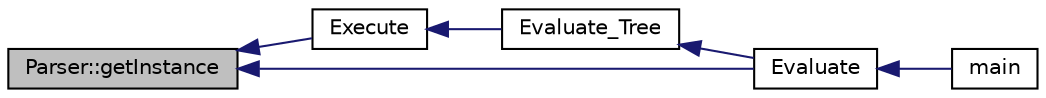digraph "Parser::getInstance"
{
  edge [fontname="Helvetica",fontsize="10",labelfontname="Helvetica",labelfontsize="10"];
  node [fontname="Helvetica",fontsize="10",shape=record];
  rankdir="LR";
  Node1 [label="Parser::getInstance",height=0.2,width=0.4,color="black", fillcolor="grey75", style="filled", fontcolor="black"];
  Node1 -> Node2 [dir="back",color="midnightblue",fontsize="10",style="solid"];
  Node2 [label="Execute",height=0.2,width=0.4,color="black", fillcolor="white", style="filled",URL="$Evaluate_8cpp.html#a79150b4042ae7db5ea8e8aa1b45b60e8",tooltip="Executes a given command, taking redirect descriptors from the top of the stacks. ..."];
  Node2 -> Node3 [dir="back",color="midnightblue",fontsize="10",style="solid"];
  Node3 [label="Evaluate_Tree",height=0.2,width=0.4,color="black", fillcolor="white", style="filled",URL="$Evaluate_8cpp.html#aab83877ec794b9c71e963bac1b0dde76",tooltip="Opens redirects, pushes them to the stack, creates pipes between programs and executes simple command..."];
  Node3 -> Node4 [dir="back",color="midnightblue",fontsize="10",style="solid"];
  Node4 [label="Evaluate",height=0.2,width=0.4,color="black", fillcolor="white", style="filled",URL="$Evaluate_8cpp.html#a5d3c299a17a0f0bfb94634b82449ddba",tooltip="Parses a complex command and calls Evaluate_Tree on the AST obtained from parsing. "];
  Node4 -> Node5 [dir="back",color="midnightblue",fontsize="10",style="solid"];
  Node5 [label="main",height=0.2,width=0.4,color="black", fillcolor="white", style="filled",URL="$shell_2src_2main_8cpp.html#a0ddf1224851353fc92bfbff6f499fa97"];
  Node1 -> Node4 [dir="back",color="midnightblue",fontsize="10",style="solid"];
}
